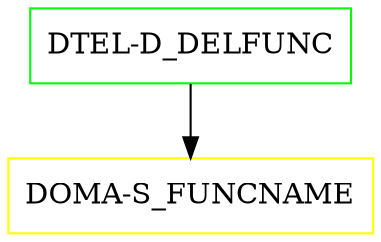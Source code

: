 digraph G {
  "DTEL-D_DELFUNC" [shape=box,color=green];
  "DOMA-S_FUNCNAME" [shape=box,color=yellow,URL="./DOMA_S_FUNCNAME.html"];
  "DTEL-D_DELFUNC" -> "DOMA-S_FUNCNAME";
}
